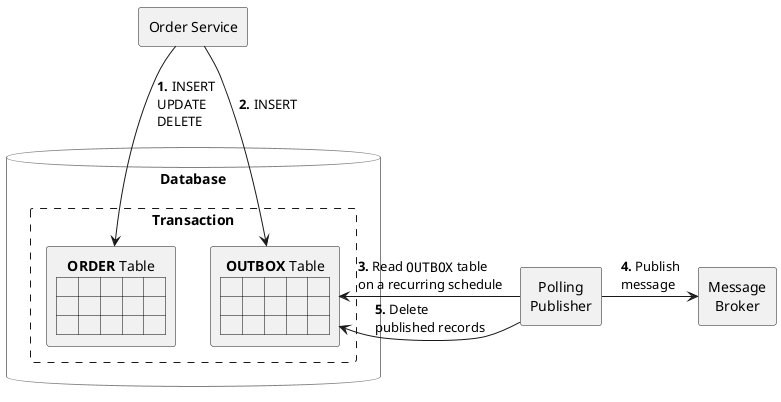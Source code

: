 @startuml

scale max 1024 width
scale max 800 height

skinparam defaultTextAlignment center
skinparam componentStyle rectangle

skinparam database {
  BorderColor Grey
}

component "Order Service" as orderService

database "Database" {

  rectangle "Transaction" #line.dashed {

    component orderTbl [
    **ORDER** Table
    |      |      |      |      |      |
    |      |      |      |      |      |
    |      |      |      |      |      |
    ]

    component outboxTbl [
    **OUTBOX** Table
    |      |      |      |      |      |
    |      |      |      |      |      |
    |      |      |      |      |      |
    ]
  }
}

component "Polling\nPublisher" as pollingPublisher
component "Message\nBroker" as messageBroker

orderTbl -[hidden]> outboxTbl

orderService --> orderTbl: **1.** INSERT\lUPDATE\lDELETE
orderService --> outboxTbl: **2.** INSERT
pollingPublisher -> outboxTbl: **3.** Read ""OUTBOX"" table\lon a recurring schedule
pollingPublisher -> messageBroker: **4.** Publish\lmessage
pollingPublisher -> outboxTbl: **5.** Delete\lpublished records

@enduml
